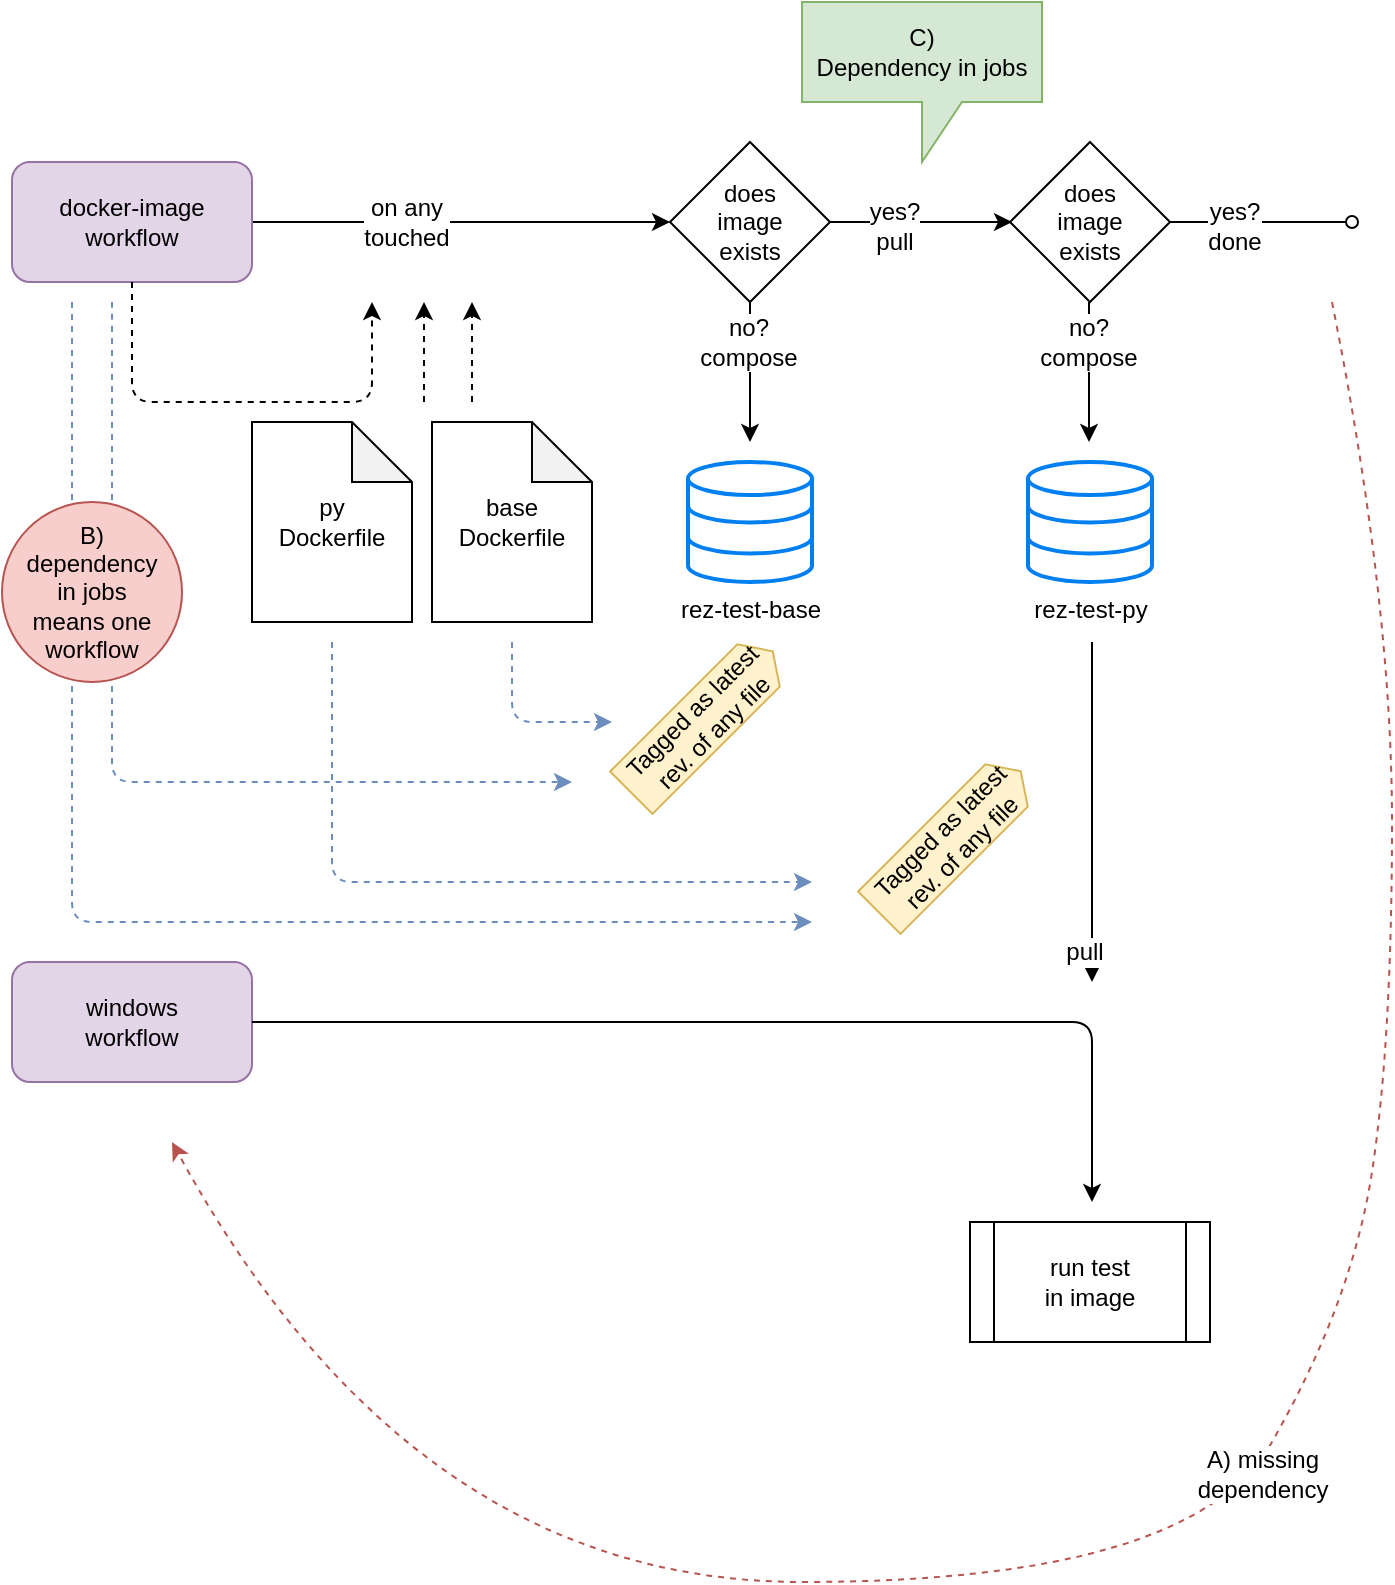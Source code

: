 <mxfile version="12.2.3" type="github" pages="1">
  <diagram id="07TFewHx925DniITfhkE" name="Page-1">
    <mxGraphModel dx="1346" dy="739" grid="1" gridSize="10" guides="1" tooltips="1" connect="1" arrows="1" fold="1" page="1" pageScale="1" pageWidth="850" pageHeight="1100" math="0" shadow="0">
      <root>
        <mxCell id="0"/>
        <mxCell id="1" parent="0"/>
        <mxCell id="RJQnB6LMPSj4QXTXsC4M-6" style="edgeStyle=orthogonalEdgeStyle;rounded=0;orthogonalLoop=1;jettySize=auto;html=1;exitX=1;exitY=0.5;exitDx=0;exitDy=0;entryX=0;entryY=0.5;entryDx=0;entryDy=0;" parent="1" source="RJQnB6LMPSj4QXTXsC4M-1" target="RJQnB6LMPSj4QXTXsC4M-4" edge="1">
          <mxGeometry relative="1" as="geometry"/>
        </mxCell>
        <mxCell id="RJQnB6LMPSj4QXTXsC4M-7" value="on any &lt;br&gt;touched" style="text;html=1;resizable=0;points=[];align=center;verticalAlign=middle;labelBackgroundColor=#ffffff;" parent="RJQnB6LMPSj4QXTXsC4M-6" vertex="1" connectable="0">
          <mxGeometry x="-0.267" relative="1" as="geometry">
            <mxPoint as="offset"/>
          </mxGeometry>
        </mxCell>
        <mxCell id="RJQnB6LMPSj4QXTXsC4M-1" value="docker-image&lt;br&gt;workflow" style="rounded=1;whiteSpace=wrap;html=1;fillColor=#e1d5e7;strokeColor=#9673a6;" parent="1" vertex="1">
          <mxGeometry x="130" y="290" width="120" height="60" as="geometry"/>
        </mxCell>
        <mxCell id="RJQnB6LMPSj4QXTXsC4M-2" value="windows&lt;br&gt;workflow" style="rounded=1;whiteSpace=wrap;html=1;fillColor=#e1d5e7;strokeColor=#9673a6;" parent="1" vertex="1">
          <mxGeometry x="130" y="690" width="120" height="60" as="geometry"/>
        </mxCell>
        <mxCell id="RJQnB6LMPSj4QXTXsC4M-30" style="edgeStyle=orthogonalEdgeStyle;rounded=0;orthogonalLoop=1;jettySize=auto;html=1;exitX=1;exitY=0.5;exitDx=0;exitDy=0;" parent="1" source="RJQnB6LMPSj4QXTXsC4M-4" edge="1">
          <mxGeometry relative="1" as="geometry">
            <mxPoint x="630" y="320" as="targetPoint"/>
          </mxGeometry>
        </mxCell>
        <mxCell id="RJQnB6LMPSj4QXTXsC4M-31" value="yes?&lt;br&gt;pull" style="text;html=1;resizable=0;points=[];align=center;verticalAlign=middle;labelBackgroundColor=#ffffff;" parent="RJQnB6LMPSj4QXTXsC4M-30" vertex="1" connectable="0">
          <mxGeometry x="-0.297" y="-2" relative="1" as="geometry">
            <mxPoint as="offset"/>
          </mxGeometry>
        </mxCell>
        <mxCell id="RJQnB6LMPSj4QXTXsC4M-4" value="does&lt;br&gt;image&lt;br&gt;exists" style="rhombus;whiteSpace=wrap;html=1;" parent="1" vertex="1">
          <mxGeometry x="459" y="280" width="80" height="80" as="geometry"/>
        </mxCell>
        <mxCell id="RJQnB6LMPSj4QXTXsC4M-9" value="base&lt;br&gt;Dockerfile" style="shape=note;whiteSpace=wrap;html=1;backgroundOutline=1;darkOpacity=0.05;" parent="1" vertex="1">
          <mxGeometry x="340" y="420" width="80" height="100" as="geometry"/>
        </mxCell>
        <mxCell id="RJQnB6LMPSj4QXTXsC4M-10" value="py&lt;br&gt;Dockerfile" style="shape=note;whiteSpace=wrap;html=1;backgroundOutline=1;darkOpacity=0.05;" parent="1" vertex="1">
          <mxGeometry x="250" y="420" width="80" height="100" as="geometry"/>
        </mxCell>
        <mxCell id="RJQnB6LMPSj4QXTXsC4M-20" value="" style="edgeStyle=elbowEdgeStyle;elbow=vertical;endArrow=classic;html=1;dashed=1;exitX=0.5;exitY=1;exitDx=0;exitDy=0;" parent="1" source="RJQnB6LMPSj4QXTXsC4M-1" edge="1">
          <mxGeometry width="50" height="50" relative="1" as="geometry">
            <mxPoint x="220" y="350" as="sourcePoint"/>
            <mxPoint x="310" y="360" as="targetPoint"/>
            <Array as="points">
              <mxPoint x="270" y="410"/>
              <mxPoint x="290" y="240"/>
            </Array>
          </mxGeometry>
        </mxCell>
        <mxCell id="RJQnB6LMPSj4QXTXsC4M-21" value="" style="endArrow=classic;html=1;dashed=1;" parent="1" edge="1">
          <mxGeometry width="50" height="50" relative="1" as="geometry">
            <mxPoint x="336" y="410" as="sourcePoint"/>
            <mxPoint x="336" y="360" as="targetPoint"/>
          </mxGeometry>
        </mxCell>
        <mxCell id="RJQnB6LMPSj4QXTXsC4M-22" value="" style="endArrow=classic;html=1;dashed=1;" parent="1" edge="1">
          <mxGeometry width="50" height="50" relative="1" as="geometry">
            <mxPoint x="360" y="410" as="sourcePoint"/>
            <mxPoint x="360" y="360" as="targetPoint"/>
          </mxGeometry>
        </mxCell>
        <mxCell id="RJQnB6LMPSj4QXTXsC4M-24" value="rez-test-base" style="html=1;verticalLabelPosition=bottom;align=center;labelBackgroundColor=#ffffff;verticalAlign=top;strokeWidth=2;strokeColor=#0080F0;shadow=0;dashed=0;shape=mxgraph.ios7.icons.data;" parent="1" vertex="1">
          <mxGeometry x="468" y="440" width="62" height="60" as="geometry"/>
        </mxCell>
        <mxCell id="RJQnB6LMPSj4QXTXsC4M-25" value="rez-test-py" style="html=1;verticalLabelPosition=bottom;align=center;labelBackgroundColor=#ffffff;verticalAlign=top;strokeWidth=2;strokeColor=#0080F0;shadow=0;dashed=0;shape=mxgraph.ios7.icons.data;" parent="1" vertex="1">
          <mxGeometry x="638" y="440" width="62" height="60" as="geometry"/>
        </mxCell>
        <mxCell id="RJQnB6LMPSj4QXTXsC4M-32" style="edgeStyle=orthogonalEdgeStyle;rounded=0;orthogonalLoop=1;jettySize=auto;html=1;exitX=1;exitY=0.5;exitDx=0;exitDy=0;endArrow=oval;endFill=0;" parent="1" source="RJQnB6LMPSj4QXTXsC4M-34" edge="1">
          <mxGeometry relative="1" as="geometry">
            <mxPoint x="800" y="320" as="targetPoint"/>
          </mxGeometry>
        </mxCell>
        <mxCell id="RJQnB6LMPSj4QXTXsC4M-33" value="yes?&lt;br&gt;done" style="text;html=1;resizable=0;points=[];align=center;verticalAlign=middle;labelBackgroundColor=#ffffff;" parent="RJQnB6LMPSj4QXTXsC4M-32" vertex="1" connectable="0">
          <mxGeometry x="-0.297" y="-2" relative="1" as="geometry">
            <mxPoint as="offset"/>
          </mxGeometry>
        </mxCell>
        <mxCell id="RJQnB6LMPSj4QXTXsC4M-34" value="does&lt;br&gt;image&lt;br&gt;exists" style="rhombus;whiteSpace=wrap;html=1;" parent="1" vertex="1">
          <mxGeometry x="629" y="280" width="80" height="80" as="geometry"/>
        </mxCell>
        <mxCell id="RJQnB6LMPSj4QXTXsC4M-37" value="" style="endArrow=classic;html=1;exitX=0.5;exitY=1;exitDx=0;exitDy=0;" parent="1" source="RJQnB6LMPSj4QXTXsC4M-4" edge="1">
          <mxGeometry width="50" height="50" relative="1" as="geometry">
            <mxPoint x="130" y="660" as="sourcePoint"/>
            <mxPoint x="499" y="430" as="targetPoint"/>
          </mxGeometry>
        </mxCell>
        <mxCell id="RJQnB6LMPSj4QXTXsC4M-38" value="no?&lt;br&gt;compose" style="text;html=1;resizable=0;points=[];align=center;verticalAlign=middle;labelBackgroundColor=#ffffff;" parent="RJQnB6LMPSj4QXTXsC4M-37" vertex="1" connectable="0">
          <mxGeometry x="-0.44" y="-1" relative="1" as="geometry">
            <mxPoint as="offset"/>
          </mxGeometry>
        </mxCell>
        <mxCell id="RJQnB6LMPSj4QXTXsC4M-39" value="" style="endArrow=classic;html=1;exitX=0.5;exitY=1;exitDx=0;exitDy=0;" parent="1" edge="1">
          <mxGeometry width="50" height="50" relative="1" as="geometry">
            <mxPoint x="668.5" y="360" as="sourcePoint"/>
            <mxPoint x="668.5" y="430" as="targetPoint"/>
          </mxGeometry>
        </mxCell>
        <mxCell id="RJQnB6LMPSj4QXTXsC4M-40" value="no?&lt;br&gt;compose" style="text;html=1;resizable=0;points=[];align=center;verticalAlign=middle;labelBackgroundColor=#ffffff;" parent="RJQnB6LMPSj4QXTXsC4M-39" vertex="1" connectable="0">
          <mxGeometry x="-0.44" y="-1" relative="1" as="geometry">
            <mxPoint as="offset"/>
          </mxGeometry>
        </mxCell>
        <mxCell id="RJQnB6LMPSj4QXTXsC4M-41" value="" style="curved=1;endArrow=classic;html=1;dashed=1;fillColor=#f8cecc;strokeColor=#b85450;" parent="1" edge="1">
          <mxGeometry width="50" height="50" relative="1" as="geometry">
            <mxPoint x="790" y="360" as="sourcePoint"/>
            <mxPoint x="210" y="780" as="targetPoint"/>
            <Array as="points">
              <mxPoint x="820" y="510"/>
              <mxPoint x="820" y="730"/>
              <mxPoint x="800" y="860"/>
              <mxPoint x="720" y="1000"/>
              <mxPoint x="330" y="1000"/>
            </Array>
          </mxGeometry>
        </mxCell>
        <mxCell id="RJQnB6LMPSj4QXTXsC4M-42" value="A) missing&lt;br&gt;dependency" style="text;html=1;resizable=0;points=[];align=center;verticalAlign=middle;labelBackgroundColor=#ffffff;" parent="RJQnB6LMPSj4QXTXsC4M-41" vertex="1" connectable="0">
          <mxGeometry x="-0.08" y="3" relative="1" as="geometry">
            <mxPoint as="offset"/>
          </mxGeometry>
        </mxCell>
        <mxCell id="RJQnB6LMPSj4QXTXsC4M-43" value="" style="endArrow=classic;html=1;" parent="1" edge="1">
          <mxGeometry width="50" height="50" relative="1" as="geometry">
            <mxPoint x="670" y="530" as="sourcePoint"/>
            <mxPoint x="670" y="700" as="targetPoint"/>
          </mxGeometry>
        </mxCell>
        <mxCell id="RJQnB6LMPSj4QXTXsC4M-44" value="pull" style="text;html=1;resizable=0;points=[];align=center;verticalAlign=middle;labelBackgroundColor=#ffffff;" parent="RJQnB6LMPSj4QXTXsC4M-43" vertex="1" connectable="0">
          <mxGeometry x="0.236" y="-4" relative="1" as="geometry">
            <mxPoint y="50" as="offset"/>
          </mxGeometry>
        </mxCell>
        <mxCell id="RJQnB6LMPSj4QXTXsC4M-49" value="" style="edgeStyle=segmentEdgeStyle;endArrow=classic;html=1;exitX=1;exitY=0.5;exitDx=0;exitDy=0;" parent="1" source="RJQnB6LMPSj4QXTXsC4M-2" edge="1">
          <mxGeometry width="50" height="50" relative="1" as="geometry">
            <mxPoint x="320" y="840" as="sourcePoint"/>
            <mxPoint x="670" y="810" as="targetPoint"/>
            <Array as="points">
              <mxPoint x="670" y="720"/>
              <mxPoint x="670" y="790"/>
            </Array>
          </mxGeometry>
        </mxCell>
        <mxCell id="RJQnB6LMPSj4QXTXsC4M-52" value="Tagged as latest&lt;br&gt;rev. of any file" style="html=1;shadow=0;dashed=0;align=center;verticalAlign=middle;shape=mxgraph.arrows2.arrow;dy=0;dx=10;notch=0;flipH=0;rotation=-45;fillColor=#fff2cc;strokeColor=#d6b656;" parent="1" vertex="1">
          <mxGeometry x="549" y="615" width="100" height="30" as="geometry"/>
        </mxCell>
        <mxCell id="RJQnB6LMPSj4QXTXsC4M-55" value="" style="edgeStyle=segmentEdgeStyle;endArrow=classic;html=1;fillColor=#dae8fc;strokeColor=#6c8ebf;dashed=1;" parent="1" edge="1">
          <mxGeometry width="50" height="50" relative="1" as="geometry">
            <mxPoint x="290" y="530" as="sourcePoint"/>
            <mxPoint x="530" y="650" as="targetPoint"/>
            <Array as="points">
              <mxPoint x="290" y="650"/>
              <mxPoint x="510" y="650"/>
            </Array>
          </mxGeometry>
        </mxCell>
        <mxCell id="RJQnB6LMPSj4QXTXsC4M-57" value="" style="edgeStyle=segmentEdgeStyle;endArrow=classic;html=1;fillColor=#dae8fc;strokeColor=#6c8ebf;dashed=1;" parent="1" edge="1">
          <mxGeometry width="50" height="50" relative="1" as="geometry">
            <mxPoint x="160" y="360" as="sourcePoint"/>
            <mxPoint x="530" y="670" as="targetPoint"/>
            <Array as="points">
              <mxPoint x="160" y="670"/>
              <mxPoint x="510" y="670"/>
            </Array>
          </mxGeometry>
        </mxCell>
        <mxCell id="RJQnB6LMPSj4QXTXsC4M-58" value="run test&lt;br&gt;in image" style="shape=process;whiteSpace=wrap;html=1;backgroundOutline=1;" parent="1" vertex="1">
          <mxGeometry x="609" y="820" width="120" height="60" as="geometry"/>
        </mxCell>
        <mxCell id="RJQnB6LMPSj4QXTXsC4M-59" value="Tagged as latest&lt;br&gt;rev. of any file" style="html=1;shadow=0;dashed=0;align=center;verticalAlign=middle;shape=mxgraph.arrows2.arrow;dy=0;dx=10;notch=0;flipH=0;rotation=-45;fillColor=#fff2cc;strokeColor=#d6b656;" parent="1" vertex="1">
          <mxGeometry x="425" y="555" width="100" height="30" as="geometry"/>
        </mxCell>
        <mxCell id="RJQnB6LMPSj4QXTXsC4M-62" value="" style="edgeStyle=segmentEdgeStyle;endArrow=classic;html=1;fillColor=#dae8fc;strokeColor=#6c8ebf;dashed=1;" parent="1" edge="1">
          <mxGeometry width="50" height="50" relative="1" as="geometry">
            <mxPoint x="380" y="530" as="sourcePoint"/>
            <mxPoint x="430" y="570" as="targetPoint"/>
            <Array as="points">
              <mxPoint x="380" y="570"/>
            </Array>
          </mxGeometry>
        </mxCell>
        <mxCell id="RJQnB6LMPSj4QXTXsC4M-63" value="" style="edgeStyle=segmentEdgeStyle;endArrow=classic;html=1;fillColor=#dae8fc;strokeColor=#6c8ebf;dashed=1;" parent="1" edge="1">
          <mxGeometry width="50" height="50" relative="1" as="geometry">
            <mxPoint x="180" y="360" as="sourcePoint"/>
            <mxPoint x="410" y="600" as="targetPoint"/>
            <Array as="points">
              <mxPoint x="180" y="365"/>
              <mxPoint x="180" y="600"/>
            </Array>
          </mxGeometry>
        </mxCell>
        <mxCell id="RJQnB6LMPSj4QXTXsC4M-64" value="B)&lt;br&gt;dependency&lt;br&gt;in jobs&lt;br&gt;means one&lt;br&gt;workflow" style="ellipse;whiteSpace=wrap;html=1;aspect=fixed;fillColor=#f8cecc;strokeColor=#b85450;" parent="1" vertex="1">
          <mxGeometry x="125" y="460" width="90" height="90" as="geometry"/>
        </mxCell>
        <mxCell id="RJQnB6LMPSj4QXTXsC4M-65" value="C)&lt;br&gt;Dependency in jobs" style="shape=callout;whiteSpace=wrap;html=1;perimeter=calloutPerimeter;fillColor=#d5e8d4;strokeColor=#82b366;" parent="1" vertex="1">
          <mxGeometry x="525" y="210" width="120" height="80" as="geometry"/>
        </mxCell>
      </root>
    </mxGraphModel>
  </diagram>
</mxfile>
